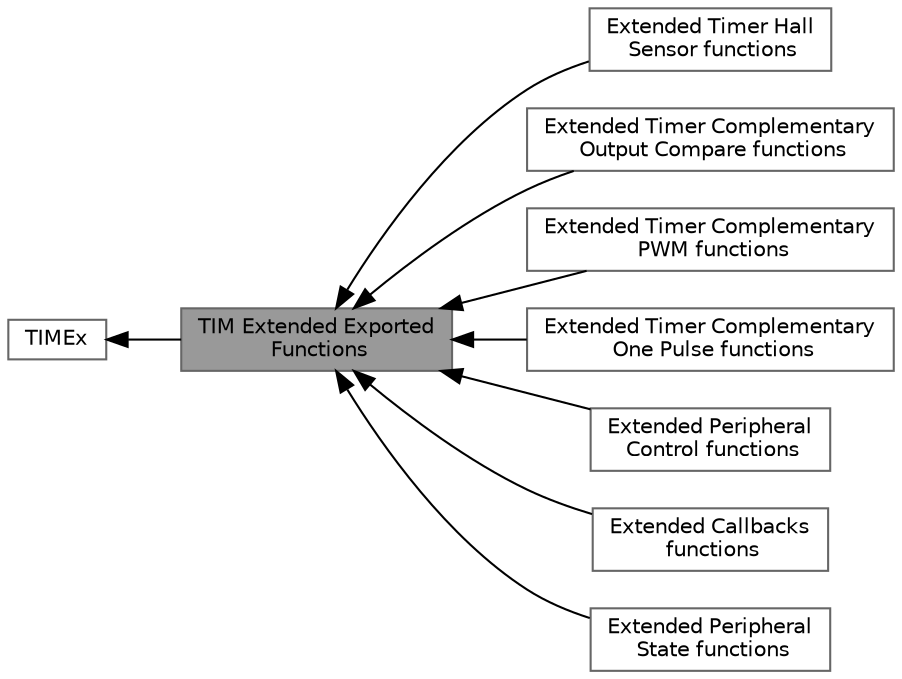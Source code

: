digraph "TIM Extended Exported Functions"
{
 // LATEX_PDF_SIZE
  bgcolor="transparent";
  edge [fontname=Helvetica,fontsize=10,labelfontname=Helvetica,labelfontsize=10];
  node [fontname=Helvetica,fontsize=10,shape=box,height=0.2,width=0.4];
  rankdir=LR;
  Node2 [id="Node000002",label="TIMEx",height=0.2,width=0.4,color="grey40", fillcolor="white", style="filled",URL="$group___t_i_m_ex.html",tooltip="TIM Extended HAL module driver."];
  Node1 [id="Node000001",label="TIM Extended Exported\l Functions",height=0.2,width=0.4,color="gray40", fillcolor="grey60", style="filled", fontcolor="black",tooltip=" "];
  Node3 [id="Node000003",label="Extended Timer Hall\l Sensor functions",height=0.2,width=0.4,color="grey40", fillcolor="white", style="filled",URL="$group___t_i_m_ex___exported___functions___group1.html",tooltip="Timer Hall Sensor functions."];
  Node4 [id="Node000004",label="Extended Timer Complementary\l Output Compare functions",height=0.2,width=0.4,color="grey40", fillcolor="white", style="filled",URL="$group___t_i_m_ex___exported___functions___group2.html",tooltip="Timer Complementary Output Compare functions."];
  Node5 [id="Node000005",label="Extended Timer Complementary\l PWM functions",height=0.2,width=0.4,color="grey40", fillcolor="white", style="filled",URL="$group___t_i_m_ex___exported___functions___group3.html",tooltip="Timer Complementary PWM functions."];
  Node6 [id="Node000006",label="Extended Timer Complementary\l One Pulse functions",height=0.2,width=0.4,color="grey40", fillcolor="white", style="filled",URL="$group___t_i_m_ex___exported___functions___group4.html",tooltip="Timer Complementary One Pulse functions."];
  Node7 [id="Node000007",label="Extended Peripheral\l Control functions",height=0.2,width=0.4,color="grey40", fillcolor="white", style="filled",URL="$group___t_i_m_ex___exported___functions___group5.html",tooltip="Peripheral Control functions."];
  Node8 [id="Node000008",label="Extended Callbacks\l functions",height=0.2,width=0.4,color="grey40", fillcolor="white", style="filled",URL="$group___t_i_m_ex___exported___functions___group6.html",tooltip="Extended Callbacks functions."];
  Node9 [id="Node000009",label="Extended Peripheral\l State functions",height=0.2,width=0.4,color="grey40", fillcolor="white", style="filled",URL="$group___t_i_m_ex___exported___functions___group7.html",tooltip="Extended Peripheral State functions."];
  Node2->Node1 [shape=plaintext, dir="back", style="solid"];
  Node1->Node3 [shape=plaintext, dir="back", style="solid"];
  Node1->Node4 [shape=plaintext, dir="back", style="solid"];
  Node1->Node5 [shape=plaintext, dir="back", style="solid"];
  Node1->Node6 [shape=plaintext, dir="back", style="solid"];
  Node1->Node7 [shape=plaintext, dir="back", style="solid"];
  Node1->Node8 [shape=plaintext, dir="back", style="solid"];
  Node1->Node9 [shape=plaintext, dir="back", style="solid"];
}

